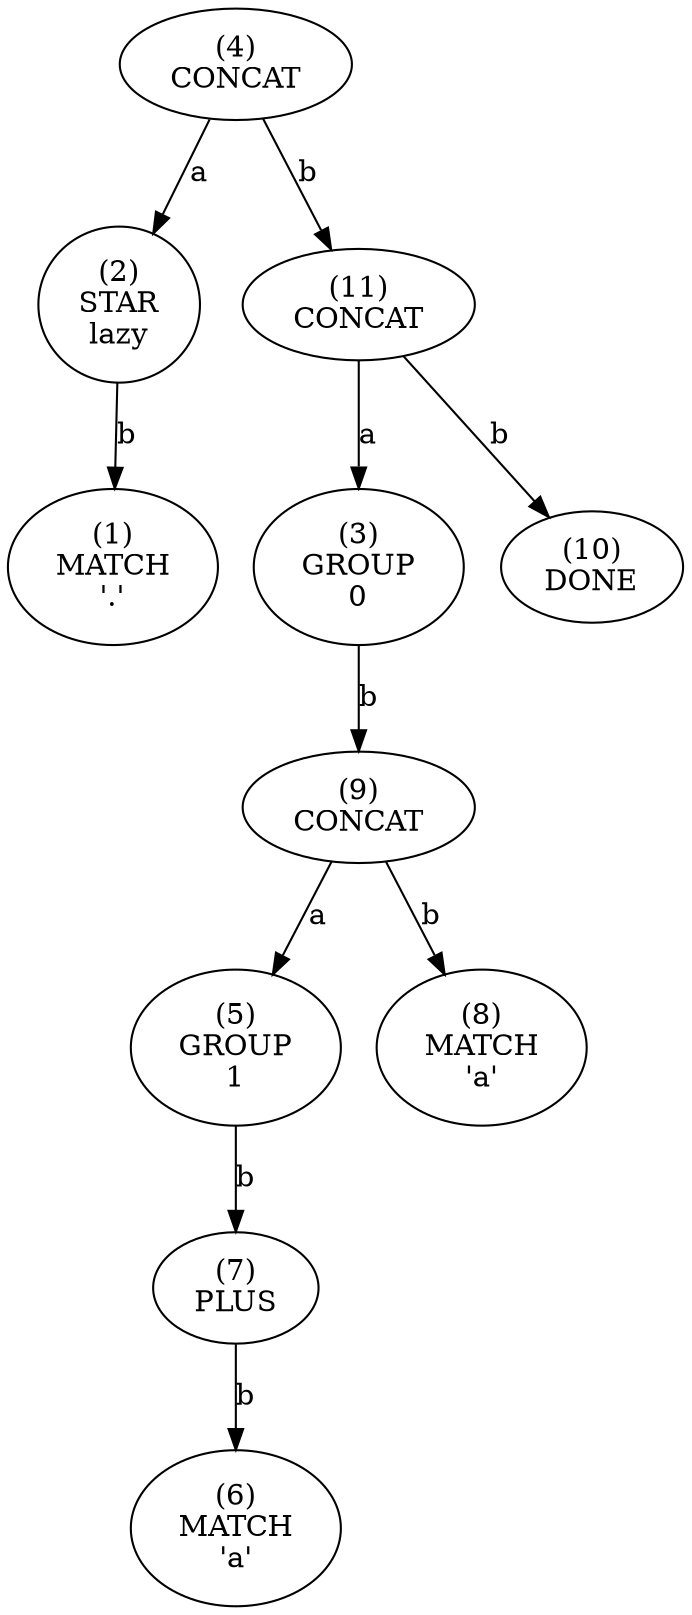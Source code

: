 digraph tree {
    n0xc19a6b425330 [label="(4)
CONCAT
"];
    n0xc19a6b425330 -> n0xc19a6b4252f0 [label="a"];
    n0xc19a6b4252f0 [label="(2)
STAR
lazy"];
    n0xc19a6b4252f0 -> n0xc19a6b4252d0 [label="b"];
    n0xc19a6b4252d0 [label="(1)
MATCH
'.'"];
    n0xc19a6b425330 -> n0xc19a6b425410 [label="b"];
    n0xc19a6b425410 [label="(11)
CONCAT
"];
    n0xc19a6b425410 -> n0xc19a6b425310 [label="a"];
    n0xc19a6b425310 [label="(3)
GROUP
0"];
    n0xc19a6b425310 -> n0xc19a6b4253d0 [label="b"];
    n0xc19a6b4253d0 [label="(9)
CONCAT
"];
    n0xc19a6b4253d0 -> n0xc19a6b425350 [label="a"];
    n0xc19a6b425350 [label="(5)
GROUP
1"];
    n0xc19a6b425350 -> n0xc19a6b425390 [label="b"];
    n0xc19a6b425390 [label="(7)
PLUS
"];
    n0xc19a6b425390 -> n0xc19a6b425370 [label="b"];
    n0xc19a6b425370 [label="(6)
MATCH
'a'"];
    n0xc19a6b4253d0 -> n0xc19a6b4253b0 [label="b"];
    n0xc19a6b4253b0 [label="(8)
MATCH
'a'"];
    n0xc19a6b425410 -> n0xc19a6b4253f0 [label="b"];
    n0xc19a6b4253f0 [label="(10)
DONE
"];
}
